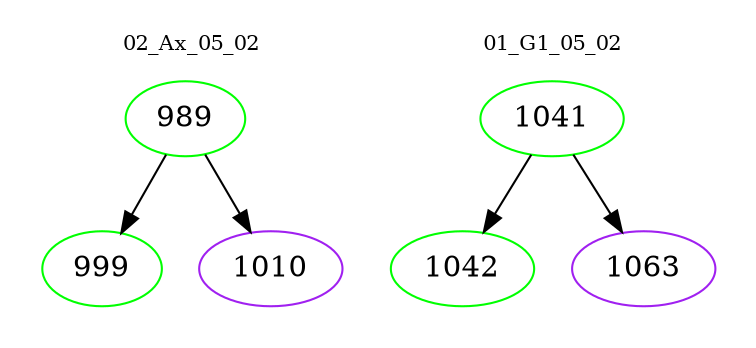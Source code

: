 digraph{
subgraph cluster_0 {
color = white
label = "02_Ax_05_02";
fontsize=10;
T0_989 [label="989", color="green"]
T0_989 -> T0_999 [color="black"]
T0_999 [label="999", color="green"]
T0_989 -> T0_1010 [color="black"]
T0_1010 [label="1010", color="purple"]
}
subgraph cluster_1 {
color = white
label = "01_G1_05_02";
fontsize=10;
T1_1041 [label="1041", color="green"]
T1_1041 -> T1_1042 [color="black"]
T1_1042 [label="1042", color="green"]
T1_1041 -> T1_1063 [color="black"]
T1_1063 [label="1063", color="purple"]
}
}
